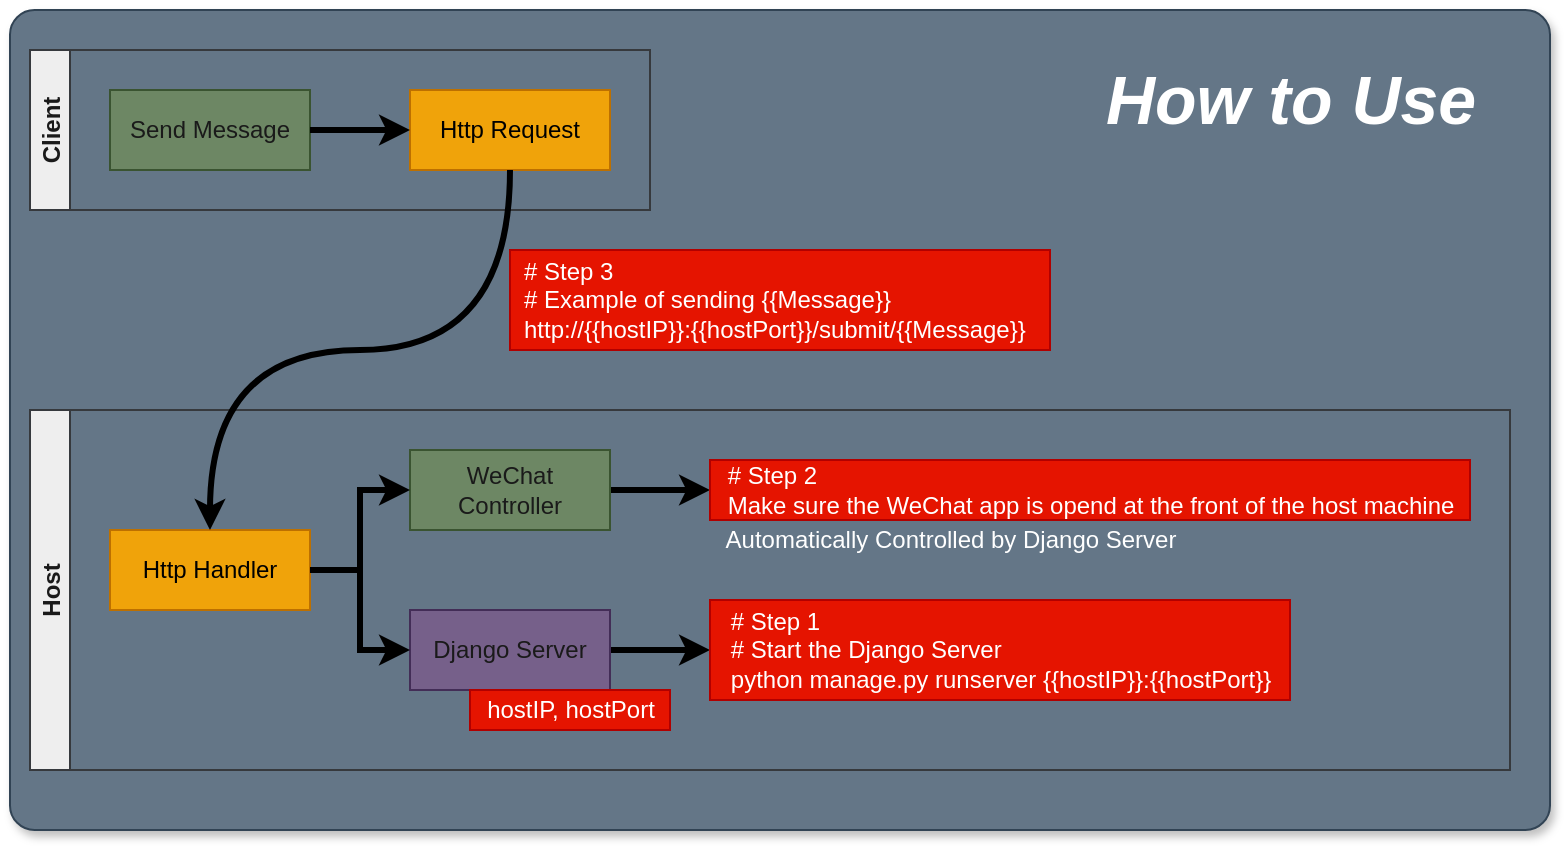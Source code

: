 <mxfile>
    <diagram id="4hLalxUBuwSuPkIFUCFF" name="Page-1">
        <mxGraphModel dx="1323" dy="663" grid="1" gridSize="10" guides="1" tooltips="1" connect="1" arrows="1" fold="1" page="1" pageScale="1" pageWidth="827" pageHeight="1169" math="0" shadow="0">
            <root>
                <mxCell id="0"/>
                <mxCell id="1" parent="0"/>
                <mxCell id="27" value="" style="rounded=1;whiteSpace=wrap;html=1;shadow=1;arcSize=3;fillColor=#647687;strokeColor=#314354;fontColor=#FF1453;" vertex="1" parent="1">
                    <mxGeometry x="10" y="20" width="770" height="410" as="geometry"/>
                </mxCell>
                <mxCell id="2" value="Client" style="swimlane;startSize=20;horizontal=0;childLayout=treeLayout;horizontalTree=1;resizable=0;containerType=tree;flipH=0;flipV=0;direction=east;fillColor=#eeeeee;strokeColor=#36393d;fontColor=#1A1A1A;" vertex="1" parent="1">
                    <mxGeometry x="20" y="40" width="310" height="80" as="geometry"/>
                </mxCell>
                <mxCell id="3" value="Send Message" style="whiteSpace=wrap;html=1;fillColor=#6d8764;strokeColor=#3A5431;fontColor=#1A1A1A;" vertex="1" parent="2">
                    <mxGeometry x="40" y="20" width="100" height="40" as="geometry"/>
                </mxCell>
                <mxCell id="4" value="Http Request" style="whiteSpace=wrap;html=1;fontColor=#000000;fillColor=#f0a30a;strokeColor=#BD7000;" vertex="1" parent="2">
                    <mxGeometry x="190" y="20" width="100" height="40" as="geometry"/>
                </mxCell>
                <mxCell id="5" value="" style="edgeStyle=elbowEdgeStyle;elbow=horizontal;html=1;rounded=0;fontColor=#FF1453;strokeWidth=3;" edge="1" parent="2" source="3" target="4">
                    <mxGeometry relative="1" as="geometry"/>
                </mxCell>
                <mxCell id="14" value="Host" style="swimlane;startSize=20;horizontal=0;childLayout=treeLayout;horizontalTree=1;resizable=0;containerType=tree;fillColor=#eeeeee;strokeColor=#36393d;fontColor=#1A1A1A;" vertex="1" parent="1">
                    <mxGeometry x="20" y="220" width="740" height="180" as="geometry"/>
                </mxCell>
                <mxCell id="15" value="Http Handler" style="whiteSpace=wrap;html=1;fontColor=#000000;fillColor=#f0a30a;strokeColor=#BD7000;" vertex="1" parent="14">
                    <mxGeometry x="40" y="60" width="100" height="40" as="geometry"/>
                </mxCell>
                <mxCell id="36" style="edgeStyle=orthogonalEdgeStyle;curved=1;rounded=0;orthogonalLoop=1;jettySize=auto;html=1;fontColor=#FFFFFF;strokeWidth=3;" edge="1" parent="14" source="16" target="21">
                    <mxGeometry relative="1" as="geometry"/>
                </mxCell>
                <mxCell id="16" value="Django Server" style="whiteSpace=wrap;html=1;fillColor=#76608a;strokeColor=#432D57;fontColor=#1A1A1A;" vertex="1" parent="14">
                    <mxGeometry x="190" y="100" width="100" height="40" as="geometry"/>
                </mxCell>
                <mxCell id="17" value="" style="edgeStyle=elbowEdgeStyle;elbow=horizontal;html=1;rounded=0;fontColor=#FF1453;strokeWidth=3;" edge="1" parent="14" source="15" target="16">
                    <mxGeometry relative="1" as="geometry"/>
                </mxCell>
                <mxCell id="37" style="edgeStyle=orthogonalEdgeStyle;curved=1;rounded=0;orthogonalLoop=1;jettySize=auto;html=1;entryX=0;entryY=0.5;entryDx=0;entryDy=0;entryPerimeter=0;fontColor=#FFFFFF;strokeWidth=3;" edge="1" parent="14" source="18" target="29">
                    <mxGeometry relative="1" as="geometry"/>
                </mxCell>
                <mxCell id="18" value="WeChat Controller" style="whiteSpace=wrap;html=1;fillColor=#6d8764;strokeColor=#3A5431;fontColor=#1A1A1A;" vertex="1" parent="14">
                    <mxGeometry x="190" y="20" width="100" height="40" as="geometry"/>
                </mxCell>
                <mxCell id="19" value="" style="edgeStyle=elbowEdgeStyle;elbow=horizontal;html=1;rounded=0;fontColor=#FF1453;strokeWidth=3;" edge="1" parent="14" source="15" target="18">
                    <mxGeometry relative="1" as="geometry"/>
                </mxCell>
                <mxCell id="21" value="&lt;div style=&quot;text-align: left&quot;&gt;&lt;span&gt;# Step 1&lt;/span&gt;&lt;/div&gt;&lt;div style=&quot;text-align: left&quot;&gt;&lt;span&gt;# Start the Django Server&lt;/span&gt;&lt;br&gt;&lt;/div&gt;python manage.py runserver {{hostIP}}:{{hostPort}}" style="text;html=1;align=center;verticalAlign=middle;resizable=0;points=[];autosize=1;strokeColor=#B20000;fontColor=#ffffff;fillColor=#e51400;" vertex="1" parent="14">
                    <mxGeometry x="340" y="95" width="290" height="50" as="geometry"/>
                </mxCell>
                <mxCell id="26" value="Automatically Controlled by Django Server" style="text;html=1;align=center;verticalAlign=middle;resizable=0;points=[];autosize=1;strokeColor=none;fontColor=#FFFFFF;" vertex="1" parent="14">
                    <mxGeometry x="340" y="55" width="240" height="20" as="geometry"/>
                </mxCell>
                <mxCell id="29" value="&lt;div style=&quot;text-align: left&quot;&gt;&lt;span&gt;# Step 2&lt;/span&gt;&lt;/div&gt;Make sure the WeChat app is opend at the front of the host machine" style="text;html=1;align=center;verticalAlign=middle;resizable=0;points=[];autosize=1;strokeColor=#B20000;fontColor=#ffffff;fillColor=#e51400;" vertex="1" parent="14">
                    <mxGeometry x="340" y="25" width="380" height="30" as="geometry"/>
                </mxCell>
                <mxCell id="38" value="hostIP, hostPort" style="text;html=1;align=center;verticalAlign=middle;resizable=0;points=[];autosize=1;strokeColor=#B20000;fontColor=#ffffff;fillColor=#e51400;" vertex="1" parent="14">
                    <mxGeometry x="220" y="140" width="100" height="20" as="geometry"/>
                </mxCell>
                <mxCell id="20" style="edgeStyle=orthogonalEdgeStyle;rounded=0;orthogonalLoop=1;jettySize=auto;html=1;entryX=0.5;entryY=0;entryDx=0;entryDy=0;curved=1;exitX=0.5;exitY=1;exitDx=0;exitDy=0;fontColor=#FF1453;strokeWidth=3;" edge="1" parent="1" source="4" target="15">
                    <mxGeometry relative="1" as="geometry"/>
                </mxCell>
                <mxCell id="28" value="# Step 3&lt;br&gt;# Example of sending {{Message}}&lt;br&gt;http://{{hostIP}}:{{hostPort}}/submit/{{Message}}" style="text;html=1;align=left;verticalAlign=middle;resizable=0;points=[];autosize=1;strokeColor=#B20000;fontColor=#ffffff;fillColor=#e51400;spacingLeft=5;" vertex="1" parent="1">
                    <mxGeometry x="260" y="140" width="270" height="50" as="geometry"/>
                </mxCell>
                <mxCell id="40" value="How to Use" style="text;html=1;align=center;verticalAlign=middle;resizable=0;points=[];autosize=1;strokeColor=none;fontColor=#FFFFFF;fontSize=34;fontStyle=3" vertex="1" parent="1">
                    <mxGeometry x="550" y="40" width="200" height="50" as="geometry"/>
                </mxCell>
            </root>
        </mxGraphModel>
    </diagram>
</mxfile>